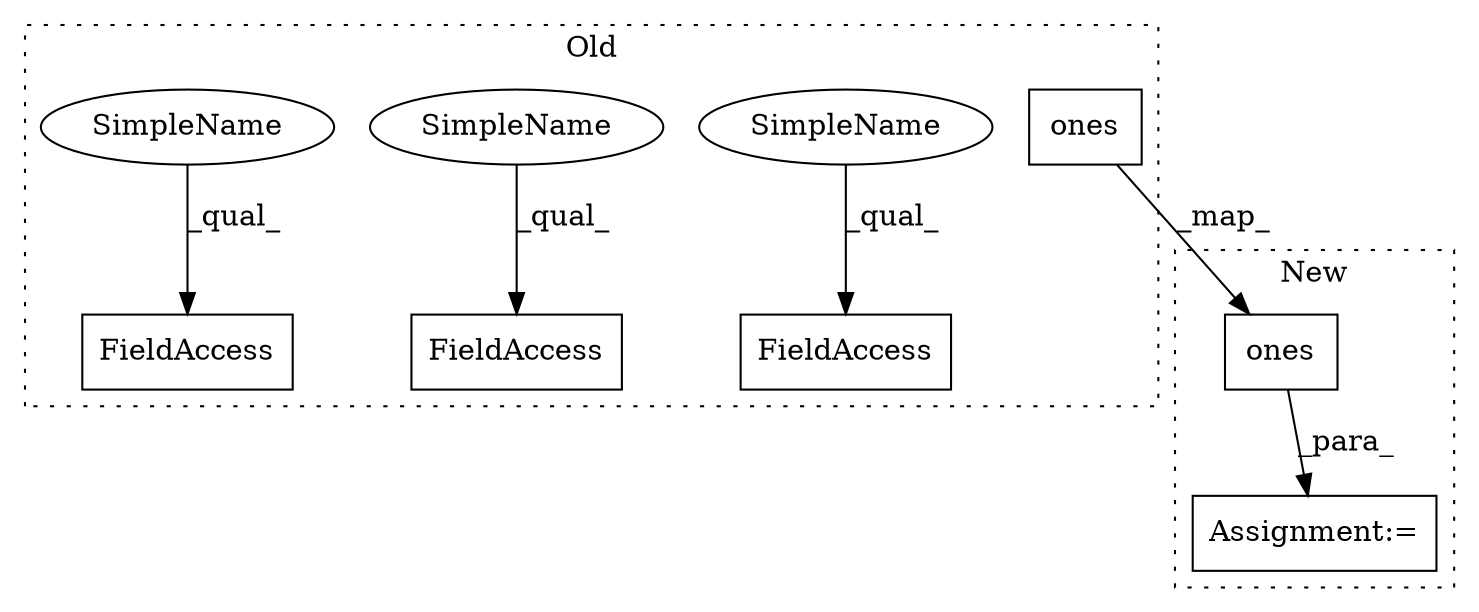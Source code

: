 digraph G {
subgraph cluster0 {
1 [label="ones" a="32" s="2174,2208" l="10,2" shape="box"];
4 [label="FieldAccess" a="22" s="2064" l="8" shape="box"];
5 [label="FieldAccess" a="22" s="2274" l="8" shape="box"];
6 [label="FieldAccess" a="22" s="2154" l="8" shape="box"];
7 [label="SimpleName" a="42" s="2154" l="5" shape="ellipse"];
8 [label="SimpleName" a="42" s="2274" l="5" shape="ellipse"];
9 [label="SimpleName" a="42" s="2064" l="5" shape="ellipse"];
label = "Old";
style="dotted";
}
subgraph cluster1 {
2 [label="ones" a="32" s="2379,2409" l="10,2" shape="box"];
3 [label="Assignment:=" a="7" s="2251" l="1" shape="box"];
label = "New";
style="dotted";
}
1 -> 2 [label="_map_"];
2 -> 3 [label="_para_"];
7 -> 6 [label="_qual_"];
8 -> 5 [label="_qual_"];
9 -> 4 [label="_qual_"];
}